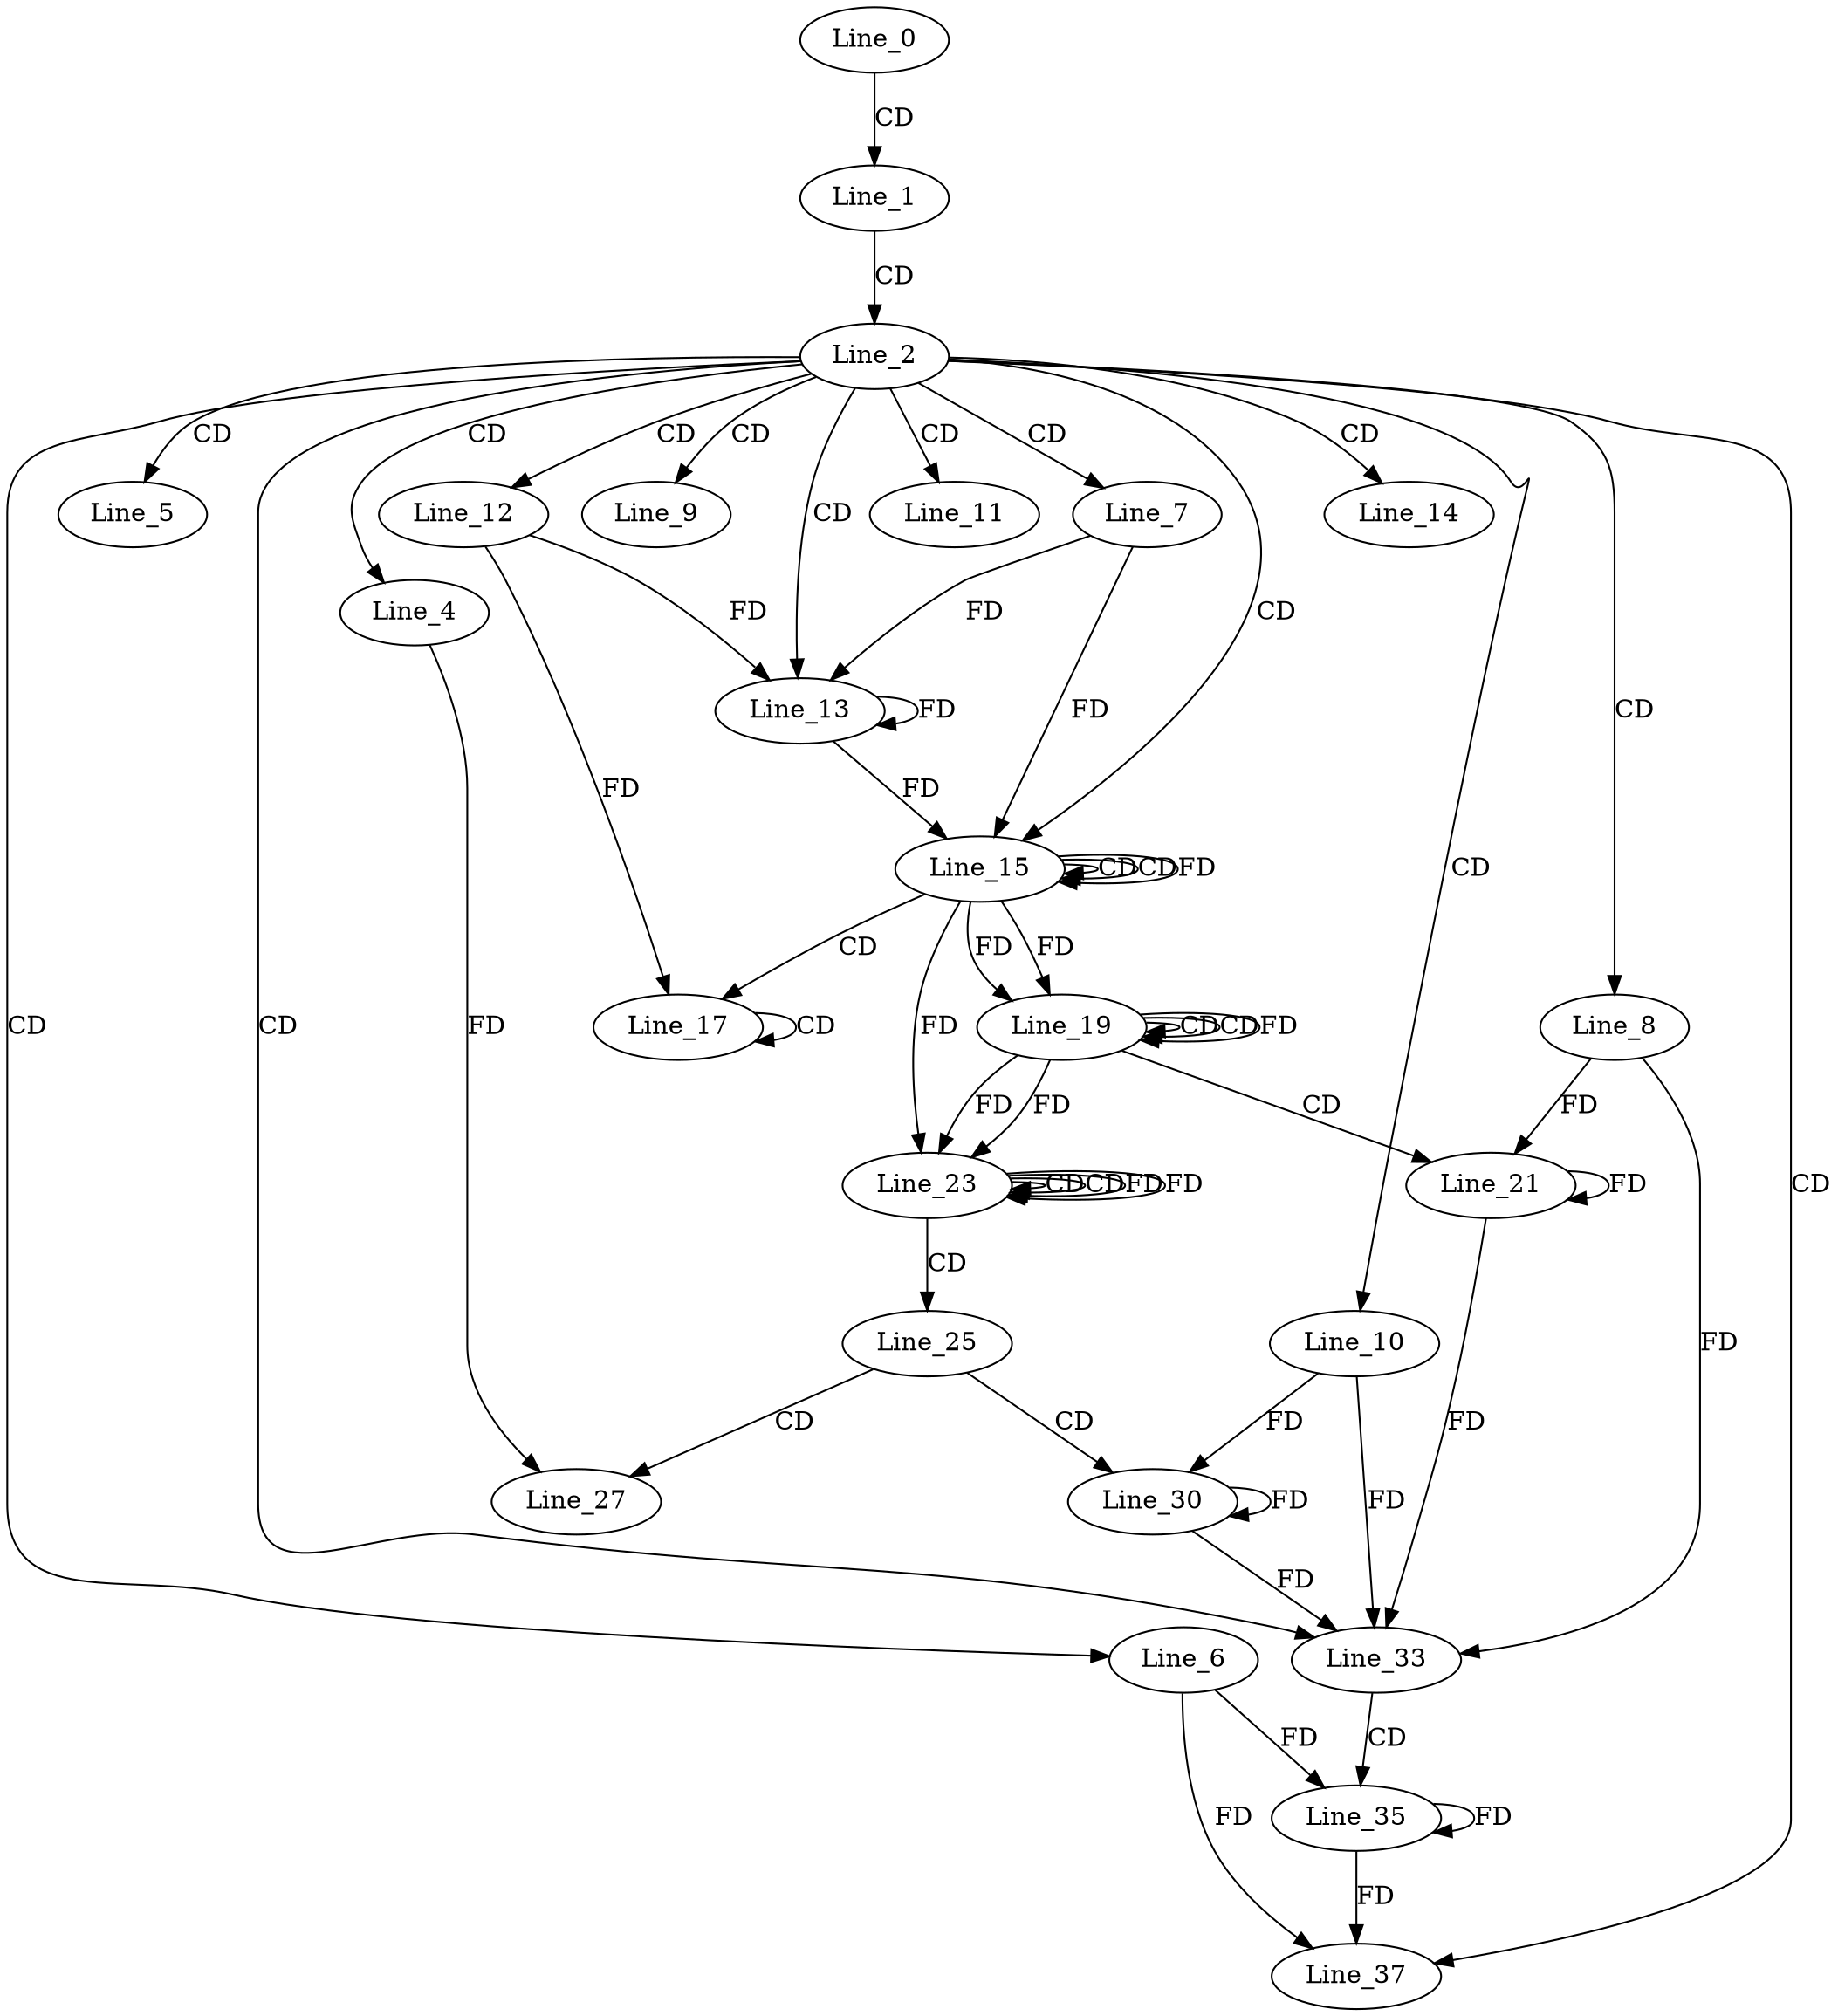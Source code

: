 digraph G {
  Line_0;
  Line_1;
  Line_2;
  Line_4;
  Line_5;
  Line_6;
  Line_7;
  Line_8;
  Line_9;
  Line_10;
  Line_11;
  Line_12;
  Line_13;
  Line_13;
  Line_14;
  Line_15;
  Line_15;
  Line_15;
  Line_17;
  Line_17;
  Line_19;
  Line_19;
  Line_19;
  Line_21;
  Line_21;
  Line_23;
  Line_23;
  Line_23;
  Line_25;
  Line_27;
  Line_30;
  Line_33;
  Line_35;
  Line_37;
  Line_0 -> Line_1 [ label="CD" ];
  Line_1 -> Line_2 [ label="CD" ];
  Line_2 -> Line_4 [ label="CD" ];
  Line_2 -> Line_5 [ label="CD" ];
  Line_2 -> Line_6 [ label="CD" ];
  Line_2 -> Line_7 [ label="CD" ];
  Line_2 -> Line_8 [ label="CD" ];
  Line_2 -> Line_9 [ label="CD" ];
  Line_2 -> Line_10 [ label="CD" ];
  Line_2 -> Line_11 [ label="CD" ];
  Line_2 -> Line_12 [ label="CD" ];
  Line_2 -> Line_13 [ label="CD" ];
  Line_7 -> Line_13 [ label="FD" ];
  Line_13 -> Line_13 [ label="FD" ];
  Line_12 -> Line_13 [ label="FD" ];
  Line_2 -> Line_14 [ label="CD" ];
  Line_2 -> Line_15 [ label="CD" ];
  Line_15 -> Line_15 [ label="CD" ];
  Line_7 -> Line_15 [ label="FD" ];
  Line_13 -> Line_15 [ label="FD" ];
  Line_15 -> Line_15 [ label="CD" ];
  Line_15 -> Line_15 [ label="FD" ];
  Line_15 -> Line_17 [ label="CD" ];
  Line_17 -> Line_17 [ label="CD" ];
  Line_12 -> Line_17 [ label="FD" ];
  Line_19 -> Line_19 [ label="CD" ];
  Line_15 -> Line_19 [ label="FD" ];
  Line_19 -> Line_19 [ label="CD" ];
  Line_19 -> Line_19 [ label="FD" ];
  Line_15 -> Line_19 [ label="FD" ];
  Line_19 -> Line_21 [ label="CD" ];
  Line_21 -> Line_21 [ label="FD" ];
  Line_8 -> Line_21 [ label="FD" ];
  Line_23 -> Line_23 [ label="CD" ];
  Line_19 -> Line_23 [ label="FD" ];
  Line_23 -> Line_23 [ label="CD" ];
  Line_23 -> Line_23 [ label="FD" ];
  Line_19 -> Line_23 [ label="FD" ];
  Line_15 -> Line_23 [ label="FD" ];
  Line_23 -> Line_25 [ label="CD" ];
  Line_25 -> Line_27 [ label="CD" ];
  Line_4 -> Line_27 [ label="FD" ];
  Line_25 -> Line_30 [ label="CD" ];
  Line_30 -> Line_30 [ label="FD" ];
  Line_10 -> Line_30 [ label="FD" ];
  Line_2 -> Line_33 [ label="CD" ];
  Line_30 -> Line_33 [ label="FD" ];
  Line_10 -> Line_33 [ label="FD" ];
  Line_21 -> Line_33 [ label="FD" ];
  Line_8 -> Line_33 [ label="FD" ];
  Line_33 -> Line_35 [ label="CD" ];
  Line_6 -> Line_35 [ label="FD" ];
  Line_35 -> Line_35 [ label="FD" ];
  Line_2 -> Line_37 [ label="CD" ];
  Line_6 -> Line_37 [ label="FD" ];
  Line_35 -> Line_37 [ label="FD" ];
  Line_23 -> Line_23 [ label="FD" ];
}
